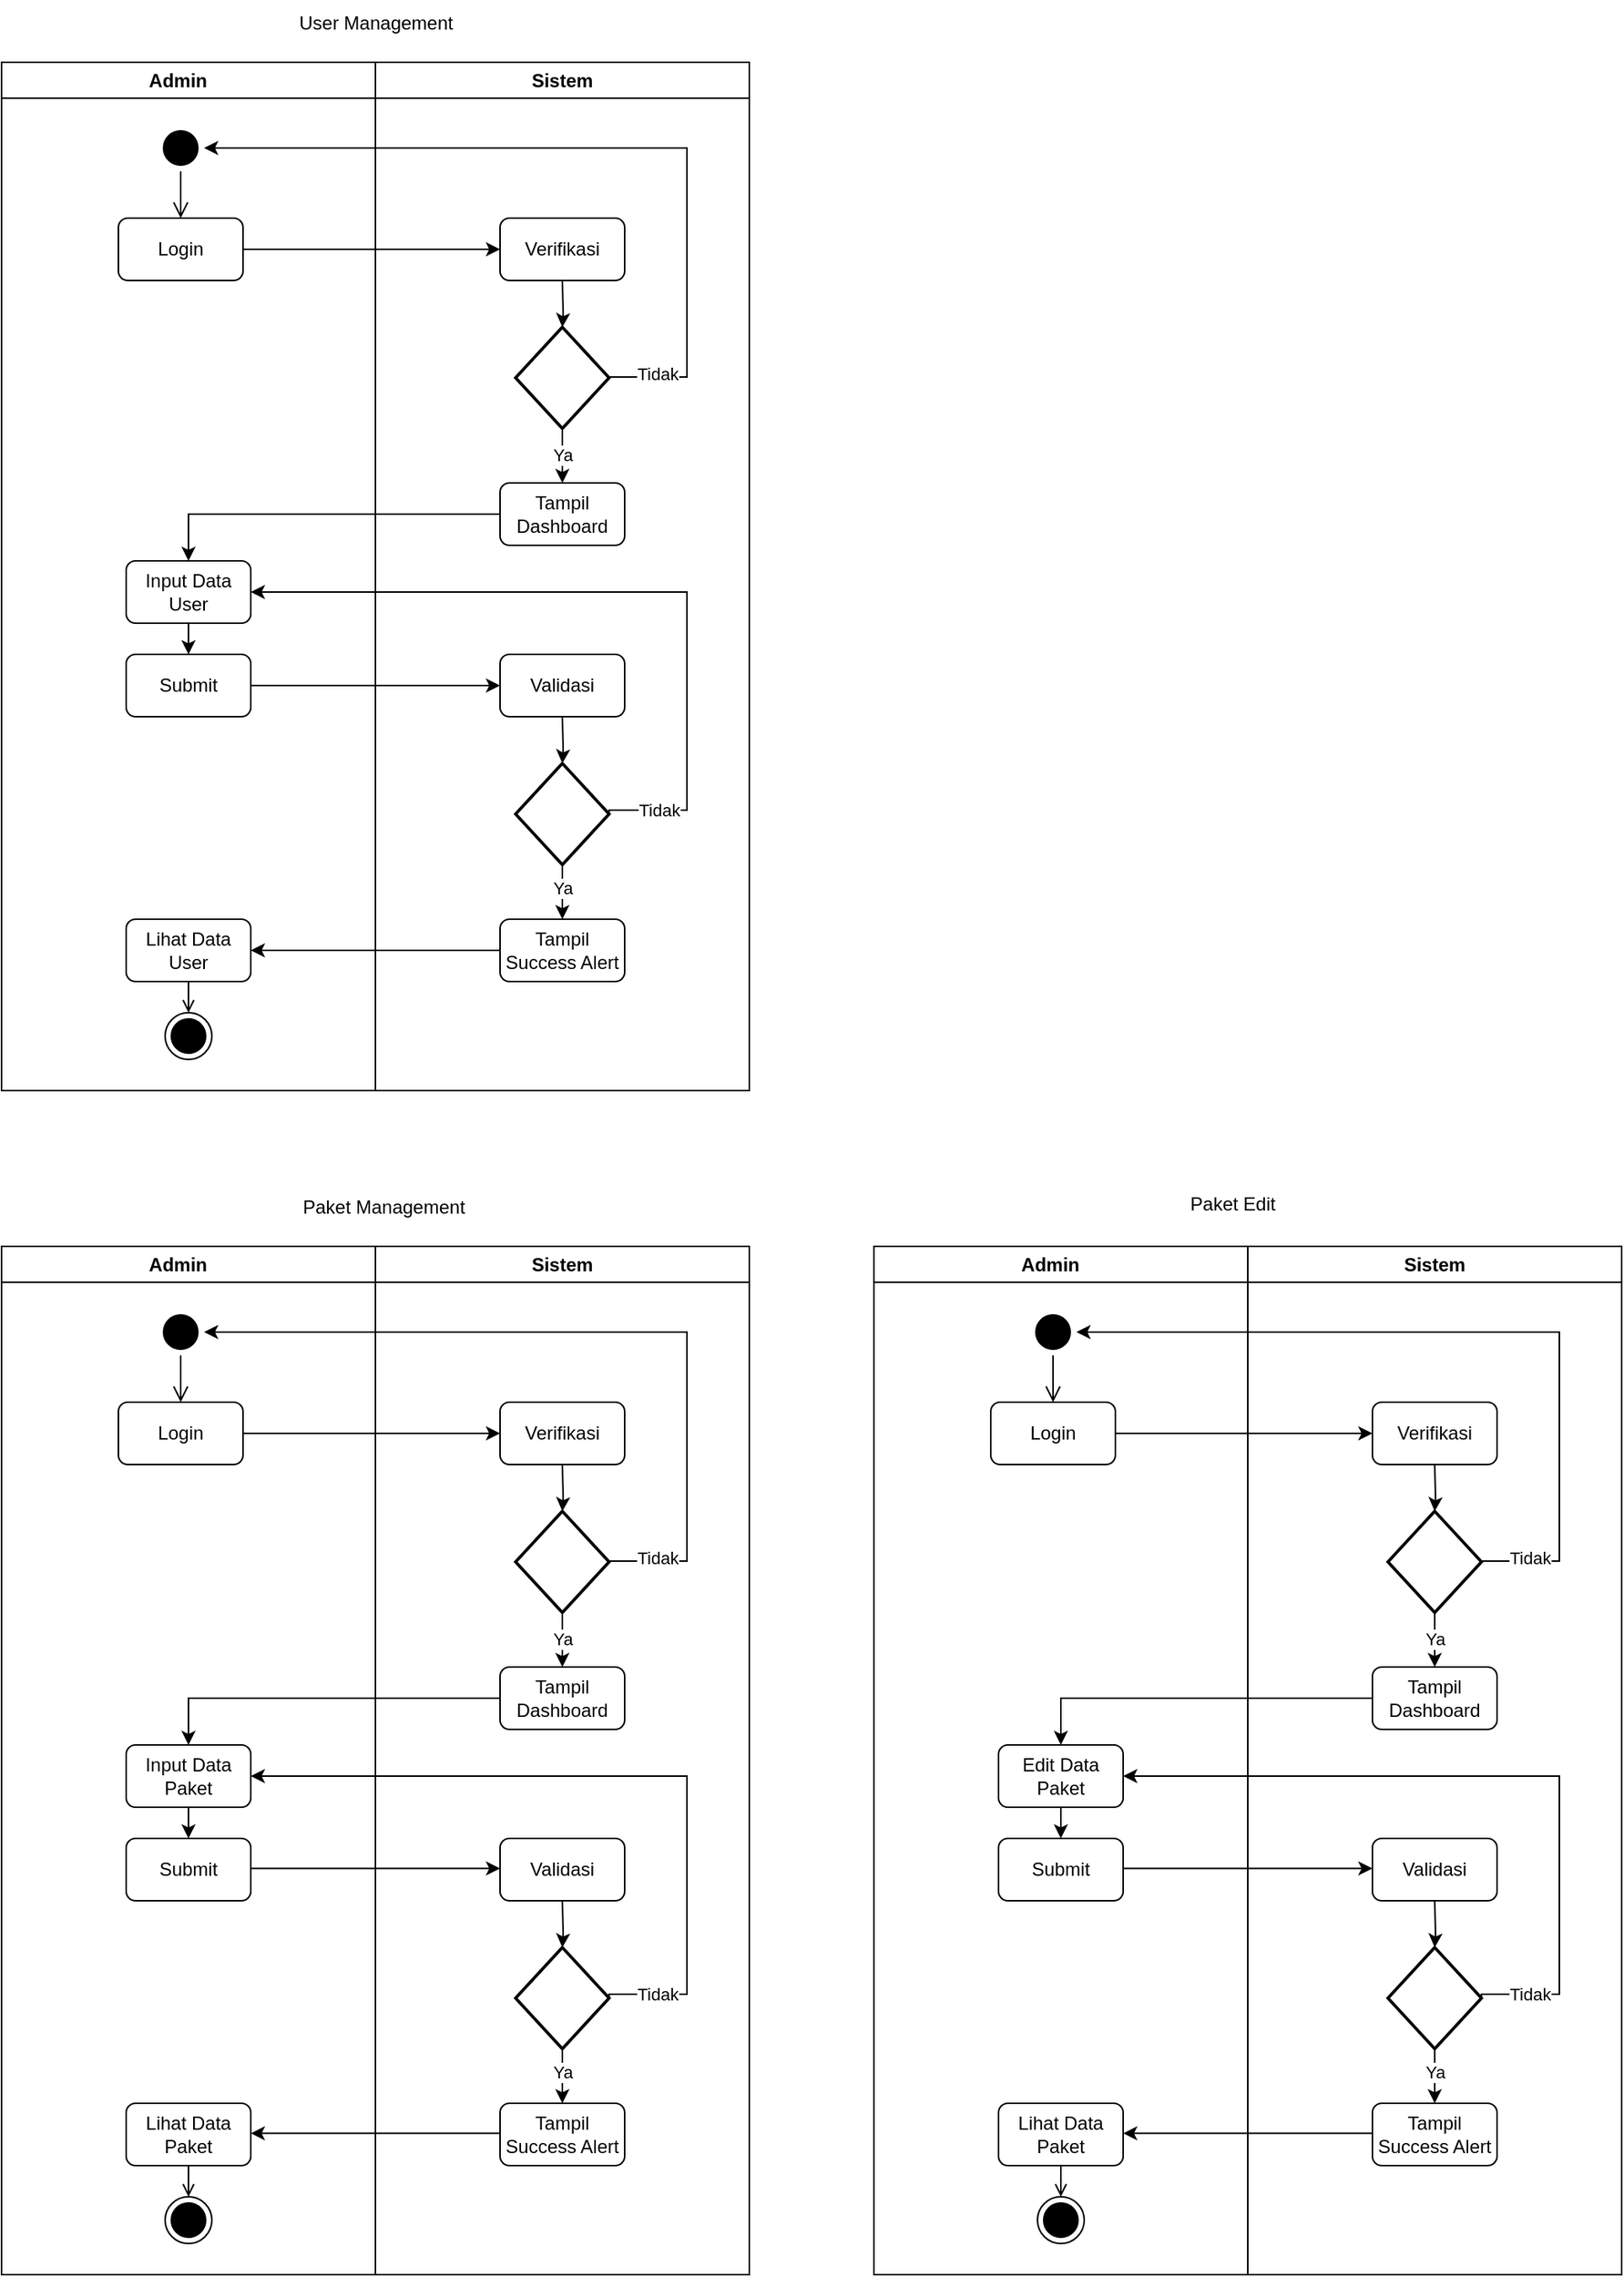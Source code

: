 <mxfile version="21.3.6" type="github">
  <diagram name="Page-1" id="Gzs8lpX1u0B0sLz5hb0p">
    <mxGraphModel dx="1035" dy="659" grid="1" gridSize="10" guides="1" tooltips="1" connect="1" arrows="1" fold="1" page="1" pageScale="1" pageWidth="850" pageHeight="1100" math="0" shadow="0">
      <root>
        <mxCell id="0" />
        <mxCell id="1" parent="0" />
        <mxCell id="qzGoDsKb63InBdpTaLtd-1" value="Admin    " style="swimlane;whiteSpace=wrap" vertex="1" parent="1">
          <mxGeometry x="40" y="120" width="240" height="660" as="geometry" />
        </mxCell>
        <mxCell id="qzGoDsKb63InBdpTaLtd-2" value="" style="ellipse;shape=startState;fillColor=#000000;strokeColor=#000000;" vertex="1" parent="qzGoDsKb63InBdpTaLtd-1">
          <mxGeometry x="100" y="40" width="30" height="30" as="geometry" />
        </mxCell>
        <mxCell id="qzGoDsKb63InBdpTaLtd-3" value="" style="edgeStyle=elbowEdgeStyle;elbow=horizontal;verticalAlign=bottom;endArrow=open;endSize=8;strokeColor=#000000;endFill=1;rounded=0;entryX=0.5;entryY=0;entryDx=0;entryDy=0;entryPerimeter=0;" edge="1" parent="qzGoDsKb63InBdpTaLtd-1" source="qzGoDsKb63InBdpTaLtd-2">
          <mxGeometry x="100" y="40" as="geometry">
            <mxPoint x="115" y="100" as="targetPoint" />
          </mxGeometry>
        </mxCell>
        <mxCell id="qzGoDsKb63InBdpTaLtd-30" value="" style="edgeStyle=orthogonalEdgeStyle;rounded=0;orthogonalLoop=1;jettySize=auto;html=1;" edge="1" parent="qzGoDsKb63InBdpTaLtd-1">
          <mxGeometry relative="1" as="geometry">
            <mxPoint x="120" y="360" as="sourcePoint" />
            <mxPoint x="120" y="380" as="targetPoint" />
          </mxGeometry>
        </mxCell>
        <mxCell id="qzGoDsKb63InBdpTaLtd-12" value="" style="ellipse;shape=endState;fillColor=#000000;strokeColor=#000000;" vertex="1" parent="qzGoDsKb63InBdpTaLtd-1">
          <mxGeometry x="105" y="610" width="30" height="30" as="geometry" />
        </mxCell>
        <mxCell id="qzGoDsKb63InBdpTaLtd-13" value="" style="endArrow=open;strokeColor=#000000;endFill=1;rounded=0;exitX=0.5;exitY=1;exitDx=0;exitDy=0;exitPerimeter=0;" edge="1" parent="qzGoDsKb63InBdpTaLtd-1" target="qzGoDsKb63InBdpTaLtd-12">
          <mxGeometry relative="1" as="geometry">
            <mxPoint x="120" y="590" as="sourcePoint" />
          </mxGeometry>
        </mxCell>
        <mxCell id="qzGoDsKb63InBdpTaLtd-67" value="Login" style="rounded=1;whiteSpace=wrap;html=1;" vertex="1" parent="qzGoDsKb63InBdpTaLtd-1">
          <mxGeometry x="75" y="100" width="80" height="40" as="geometry" />
        </mxCell>
        <mxCell id="qzGoDsKb63InBdpTaLtd-70" value="Input Data User" style="rounded=1;whiteSpace=wrap;html=1;" vertex="1" parent="qzGoDsKb63InBdpTaLtd-1">
          <mxGeometry x="80" y="320" width="80" height="40" as="geometry" />
        </mxCell>
        <mxCell id="qzGoDsKb63InBdpTaLtd-71" value="Submit" style="rounded=1;whiteSpace=wrap;html=1;" vertex="1" parent="qzGoDsKb63InBdpTaLtd-1">
          <mxGeometry x="80" y="380" width="80" height="40" as="geometry" />
        </mxCell>
        <mxCell id="qzGoDsKb63InBdpTaLtd-75" value="Lihat Data User" style="rounded=1;whiteSpace=wrap;html=1;" vertex="1" parent="qzGoDsKb63InBdpTaLtd-1">
          <mxGeometry x="80" y="550" width="80" height="40" as="geometry" />
        </mxCell>
        <mxCell id="qzGoDsKb63InBdpTaLtd-10" value="Sistem" style="swimlane;whiteSpace=wrap;startSize=23;" vertex="1" parent="1">
          <mxGeometry x="280" y="120" width="240" height="660" as="geometry" />
        </mxCell>
        <mxCell id="qzGoDsKb63InBdpTaLtd-20" value="" style="edgeStyle=orthogonalEdgeStyle;rounded=0;orthogonalLoop=1;jettySize=auto;html=1;" edge="1" parent="qzGoDsKb63InBdpTaLtd-10" target="qzGoDsKb63InBdpTaLtd-19">
          <mxGeometry relative="1" as="geometry">
            <mxPoint x="120" y="140" as="sourcePoint" />
          </mxGeometry>
        </mxCell>
        <mxCell id="qzGoDsKb63InBdpTaLtd-26" value="Ya" style="edgeStyle=orthogonalEdgeStyle;rounded=0;orthogonalLoop=1;jettySize=auto;html=1;entryX=0.5;entryY=0;entryDx=0;entryDy=0;" edge="1" parent="qzGoDsKb63InBdpTaLtd-10" source="qzGoDsKb63InBdpTaLtd-19" target="qzGoDsKb63InBdpTaLtd-69">
          <mxGeometry x="0.2" relative="1" as="geometry">
            <mxPoint x="120" y="265" as="targetPoint" />
            <mxPoint as="offset" />
          </mxGeometry>
        </mxCell>
        <mxCell id="qzGoDsKb63InBdpTaLtd-19" value="" style="strokeWidth=2;html=1;shape=mxgraph.flowchart.decision;whiteSpace=wrap;" vertex="1" parent="qzGoDsKb63InBdpTaLtd-10">
          <mxGeometry x="90" y="170" width="60" height="65" as="geometry" />
        </mxCell>
        <mxCell id="qzGoDsKb63InBdpTaLtd-21" value="" style="endArrow=classic;html=1;rounded=0;entryX=1;entryY=0.5;entryDx=0;entryDy=0;" edge="1" parent="qzGoDsKb63InBdpTaLtd-10" target="qzGoDsKb63InBdpTaLtd-2">
          <mxGeometry relative="1" as="geometry">
            <mxPoint x="150" y="202" as="sourcePoint" />
            <mxPoint x="310" y="202" as="targetPoint" />
            <Array as="points">
              <mxPoint x="200" y="202" />
              <mxPoint x="200" y="55" />
            </Array>
          </mxGeometry>
        </mxCell>
        <mxCell id="qzGoDsKb63InBdpTaLtd-22" value="Tidak" style="edgeLabel;resizable=0;html=1;align=center;verticalAlign=middle;" connectable="0" vertex="1" parent="qzGoDsKb63InBdpTaLtd-21">
          <mxGeometry relative="1" as="geometry">
            <mxPoint x="37" y="145" as="offset" />
          </mxGeometry>
        </mxCell>
        <mxCell id="qzGoDsKb63InBdpTaLtd-35" value="" style="edgeStyle=orthogonalEdgeStyle;rounded=0;orthogonalLoop=1;jettySize=auto;html=1;" edge="1" parent="qzGoDsKb63InBdpTaLtd-10" target="qzGoDsKb63InBdpTaLtd-34">
          <mxGeometry relative="1" as="geometry">
            <mxPoint x="120" y="420" as="sourcePoint" />
          </mxGeometry>
        </mxCell>
        <mxCell id="qzGoDsKb63InBdpTaLtd-40" value="Ya" style="edgeStyle=orthogonalEdgeStyle;rounded=0;orthogonalLoop=1;jettySize=auto;html=1;entryX=0.5;entryY=0;entryDx=0;entryDy=0;" edge="1" parent="qzGoDsKb63InBdpTaLtd-10" source="qzGoDsKb63InBdpTaLtd-34" target="qzGoDsKb63InBdpTaLtd-74">
          <mxGeometry x="-0.333" relative="1" as="geometry">
            <mxPoint x="120" y="550" as="targetPoint" />
            <mxPoint as="offset" />
          </mxGeometry>
        </mxCell>
        <mxCell id="qzGoDsKb63InBdpTaLtd-34" value="" style="strokeWidth=2;html=1;shape=mxgraph.flowchart.decision;whiteSpace=wrap;" vertex="1" parent="qzGoDsKb63InBdpTaLtd-10">
          <mxGeometry x="90" y="450" width="60" height="65" as="geometry" />
        </mxCell>
        <mxCell id="qzGoDsKb63InBdpTaLtd-68" value="Verifikasi" style="rounded=1;whiteSpace=wrap;html=1;" vertex="1" parent="qzGoDsKb63InBdpTaLtd-10">
          <mxGeometry x="80" y="100" width="80" height="40" as="geometry" />
        </mxCell>
        <mxCell id="qzGoDsKb63InBdpTaLtd-69" value="Tampil Dashboard" style="rounded=1;whiteSpace=wrap;html=1;" vertex="1" parent="qzGoDsKb63InBdpTaLtd-10">
          <mxGeometry x="80" y="270" width="80" height="40" as="geometry" />
        </mxCell>
        <mxCell id="qzGoDsKb63InBdpTaLtd-73" value="Validasi" style="rounded=1;whiteSpace=wrap;html=1;" vertex="1" parent="qzGoDsKb63InBdpTaLtd-10">
          <mxGeometry x="80" y="380" width="80" height="40" as="geometry" />
        </mxCell>
        <mxCell id="qzGoDsKb63InBdpTaLtd-74" value="Tampil Success Alert" style="rounded=1;whiteSpace=wrap;html=1;" vertex="1" parent="qzGoDsKb63InBdpTaLtd-10">
          <mxGeometry x="80" y="550" width="80" height="40" as="geometry" />
        </mxCell>
        <mxCell id="qzGoDsKb63InBdpTaLtd-18" style="edgeStyle=orthogonalEdgeStyle;rounded=0;orthogonalLoop=1;jettySize=auto;html=1;entryX=0;entryY=0.5;entryDx=0;entryDy=0;exitX=1;exitY=0.5;exitDx=0;exitDy=0;" edge="1" parent="1" source="qzGoDsKb63InBdpTaLtd-67" target="qzGoDsKb63InBdpTaLtd-68">
          <mxGeometry relative="1" as="geometry">
            <mxPoint x="205" y="240" as="sourcePoint" />
            <mxPoint x="350" y="240" as="targetPoint" />
          </mxGeometry>
        </mxCell>
        <mxCell id="qzGoDsKb63InBdpTaLtd-28" style="edgeStyle=orthogonalEdgeStyle;rounded=0;orthogonalLoop=1;jettySize=auto;html=1;entryX=0.5;entryY=0;entryDx=0;entryDy=0;entryPerimeter=0;exitX=0;exitY=0.5;exitDx=0;exitDy=0;" edge="1" parent="1" source="qzGoDsKb63InBdpTaLtd-69">
          <mxGeometry relative="1" as="geometry">
            <mxPoint x="350" y="405" as="sourcePoint" />
            <mxPoint x="160" y="440" as="targetPoint" />
            <Array as="points">
              <mxPoint x="160" y="410" />
            </Array>
          </mxGeometry>
        </mxCell>
        <mxCell id="qzGoDsKb63InBdpTaLtd-32" style="edgeStyle=orthogonalEdgeStyle;rounded=0;orthogonalLoop=1;jettySize=auto;html=1;entryX=0;entryY=0.5;entryDx=0;entryDy=0;exitX=1;exitY=0.5;exitDx=0;exitDy=0;" edge="1" parent="1" source="qzGoDsKb63InBdpTaLtd-71" target="qzGoDsKb63InBdpTaLtd-73">
          <mxGeometry relative="1" as="geometry">
            <mxPoint x="210" y="520" as="sourcePoint" />
            <mxPoint x="348" y="520.48" as="targetPoint" />
          </mxGeometry>
        </mxCell>
        <mxCell id="qzGoDsKb63InBdpTaLtd-33" style="edgeStyle=orthogonalEdgeStyle;rounded=0;orthogonalLoop=1;jettySize=auto;html=1;entryX=1;entryY=0.5;entryDx=0;entryDy=0;exitX=1;exitY=0.5;exitDx=0;exitDy=0;exitPerimeter=0;" edge="1" parent="1" source="qzGoDsKb63InBdpTaLtd-34" target="qzGoDsKb63InBdpTaLtd-70">
          <mxGeometry relative="1" as="geometry">
            <mxPoint x="210" y="460" as="targetPoint" />
            <Array as="points">
              <mxPoint x="430" y="600" />
              <mxPoint x="480" y="600" />
              <mxPoint x="480" y="460" />
            </Array>
          </mxGeometry>
        </mxCell>
        <mxCell id="qzGoDsKb63InBdpTaLtd-36" value="Tidak" style="edgeLabel;html=1;align=center;verticalAlign=middle;resizable=0;points=[];" vertex="1" connectable="0" parent="qzGoDsKb63InBdpTaLtd-33">
          <mxGeometry x="-0.827" relative="1" as="geometry">
            <mxPoint x="-7" as="offset" />
          </mxGeometry>
        </mxCell>
        <mxCell id="qzGoDsKb63InBdpTaLtd-42" value="" style="edgeStyle=orthogonalEdgeStyle;rounded=0;orthogonalLoop=1;jettySize=auto;html=1;exitX=0;exitY=0.5;exitDx=0;exitDy=0;entryX=1;entryY=0.5;entryDx=0;entryDy=0;" edge="1" parent="1" source="qzGoDsKb63InBdpTaLtd-74" target="qzGoDsKb63InBdpTaLtd-75">
          <mxGeometry relative="1" as="geometry">
            <mxPoint x="350" y="690" as="sourcePoint" />
            <mxPoint x="210" y="690" as="targetPoint" />
          </mxGeometry>
        </mxCell>
        <mxCell id="qzGoDsKb63InBdpTaLtd-76" value="Admin    " style="swimlane;whiteSpace=wrap" vertex="1" parent="1">
          <mxGeometry x="40" y="880" width="240" height="660" as="geometry" />
        </mxCell>
        <mxCell id="qzGoDsKb63InBdpTaLtd-77" value="" style="ellipse;shape=startState;fillColor=#000000;strokeColor=#000000;" vertex="1" parent="qzGoDsKb63InBdpTaLtd-76">
          <mxGeometry x="100" y="40" width="30" height="30" as="geometry" />
        </mxCell>
        <mxCell id="qzGoDsKb63InBdpTaLtd-78" value="" style="edgeStyle=elbowEdgeStyle;elbow=horizontal;verticalAlign=bottom;endArrow=open;endSize=8;strokeColor=#000000;endFill=1;rounded=0;entryX=0.5;entryY=0;entryDx=0;entryDy=0;entryPerimeter=0;" edge="1" parent="qzGoDsKb63InBdpTaLtd-76" source="qzGoDsKb63InBdpTaLtd-77">
          <mxGeometry x="100" y="40" as="geometry">
            <mxPoint x="115" y="100" as="targetPoint" />
          </mxGeometry>
        </mxCell>
        <mxCell id="qzGoDsKb63InBdpTaLtd-79" value="" style="edgeStyle=orthogonalEdgeStyle;rounded=0;orthogonalLoop=1;jettySize=auto;html=1;" edge="1" parent="qzGoDsKb63InBdpTaLtd-76">
          <mxGeometry relative="1" as="geometry">
            <mxPoint x="120" y="360" as="sourcePoint" />
            <mxPoint x="120" y="380" as="targetPoint" />
          </mxGeometry>
        </mxCell>
        <mxCell id="qzGoDsKb63InBdpTaLtd-80" value="" style="ellipse;shape=endState;fillColor=#000000;strokeColor=#000000;" vertex="1" parent="qzGoDsKb63InBdpTaLtd-76">
          <mxGeometry x="105" y="610" width="30" height="30" as="geometry" />
        </mxCell>
        <mxCell id="qzGoDsKb63InBdpTaLtd-81" value="" style="endArrow=open;strokeColor=#000000;endFill=1;rounded=0;exitX=0.5;exitY=1;exitDx=0;exitDy=0;exitPerimeter=0;" edge="1" parent="qzGoDsKb63InBdpTaLtd-76" target="qzGoDsKb63InBdpTaLtd-80">
          <mxGeometry relative="1" as="geometry">
            <mxPoint x="120" y="590" as="sourcePoint" />
          </mxGeometry>
        </mxCell>
        <mxCell id="qzGoDsKb63InBdpTaLtd-82" value="Login" style="rounded=1;whiteSpace=wrap;html=1;" vertex="1" parent="qzGoDsKb63InBdpTaLtd-76">
          <mxGeometry x="75" y="100" width="80" height="40" as="geometry" />
        </mxCell>
        <mxCell id="qzGoDsKb63InBdpTaLtd-83" value="Input Data Paket" style="rounded=1;whiteSpace=wrap;html=1;" vertex="1" parent="qzGoDsKb63InBdpTaLtd-76">
          <mxGeometry x="80" y="320" width="80" height="40" as="geometry" />
        </mxCell>
        <mxCell id="qzGoDsKb63InBdpTaLtd-84" value="Submit" style="rounded=1;whiteSpace=wrap;html=1;" vertex="1" parent="qzGoDsKb63InBdpTaLtd-76">
          <mxGeometry x="80" y="380" width="80" height="40" as="geometry" />
        </mxCell>
        <mxCell id="qzGoDsKb63InBdpTaLtd-85" value="Lihat Data Paket" style="rounded=1;whiteSpace=wrap;html=1;" vertex="1" parent="qzGoDsKb63InBdpTaLtd-76">
          <mxGeometry x="80" y="550" width="80" height="40" as="geometry" />
        </mxCell>
        <mxCell id="qzGoDsKb63InBdpTaLtd-86" value="Sistem" style="swimlane;whiteSpace=wrap;startSize=23;" vertex="1" parent="1">
          <mxGeometry x="280" y="880" width="240" height="660" as="geometry" />
        </mxCell>
        <mxCell id="qzGoDsKb63InBdpTaLtd-87" value="" style="edgeStyle=orthogonalEdgeStyle;rounded=0;orthogonalLoop=1;jettySize=auto;html=1;" edge="1" parent="qzGoDsKb63InBdpTaLtd-86" target="qzGoDsKb63InBdpTaLtd-89">
          <mxGeometry relative="1" as="geometry">
            <mxPoint x="120" y="140" as="sourcePoint" />
          </mxGeometry>
        </mxCell>
        <mxCell id="qzGoDsKb63InBdpTaLtd-88" value="Ya" style="edgeStyle=orthogonalEdgeStyle;rounded=0;orthogonalLoop=1;jettySize=auto;html=1;entryX=0.5;entryY=0;entryDx=0;entryDy=0;" edge="1" parent="qzGoDsKb63InBdpTaLtd-86" source="qzGoDsKb63InBdpTaLtd-89" target="qzGoDsKb63InBdpTaLtd-96">
          <mxGeometry x="0.2" relative="1" as="geometry">
            <mxPoint x="120" y="265" as="targetPoint" />
            <mxPoint as="offset" />
          </mxGeometry>
        </mxCell>
        <mxCell id="qzGoDsKb63InBdpTaLtd-89" value="" style="strokeWidth=2;html=1;shape=mxgraph.flowchart.decision;whiteSpace=wrap;" vertex="1" parent="qzGoDsKb63InBdpTaLtd-86">
          <mxGeometry x="90" y="170" width="60" height="65" as="geometry" />
        </mxCell>
        <mxCell id="qzGoDsKb63InBdpTaLtd-90" value="" style="endArrow=classic;html=1;rounded=0;entryX=1;entryY=0.5;entryDx=0;entryDy=0;" edge="1" parent="qzGoDsKb63InBdpTaLtd-86" target="qzGoDsKb63InBdpTaLtd-77">
          <mxGeometry relative="1" as="geometry">
            <mxPoint x="150" y="202" as="sourcePoint" />
            <mxPoint x="310" y="202" as="targetPoint" />
            <Array as="points">
              <mxPoint x="200" y="202" />
              <mxPoint x="200" y="55" />
            </Array>
          </mxGeometry>
        </mxCell>
        <mxCell id="qzGoDsKb63InBdpTaLtd-91" value="Tidak" style="edgeLabel;resizable=0;html=1;align=center;verticalAlign=middle;" connectable="0" vertex="1" parent="qzGoDsKb63InBdpTaLtd-90">
          <mxGeometry relative="1" as="geometry">
            <mxPoint x="37" y="145" as="offset" />
          </mxGeometry>
        </mxCell>
        <mxCell id="qzGoDsKb63InBdpTaLtd-92" value="" style="edgeStyle=orthogonalEdgeStyle;rounded=0;orthogonalLoop=1;jettySize=auto;html=1;" edge="1" parent="qzGoDsKb63InBdpTaLtd-86" target="qzGoDsKb63InBdpTaLtd-94">
          <mxGeometry relative="1" as="geometry">
            <mxPoint x="120" y="420" as="sourcePoint" />
          </mxGeometry>
        </mxCell>
        <mxCell id="qzGoDsKb63InBdpTaLtd-93" value="Ya" style="edgeStyle=orthogonalEdgeStyle;rounded=0;orthogonalLoop=1;jettySize=auto;html=1;entryX=0.5;entryY=0;entryDx=0;entryDy=0;" edge="1" parent="qzGoDsKb63InBdpTaLtd-86" source="qzGoDsKb63InBdpTaLtd-94" target="qzGoDsKb63InBdpTaLtd-98">
          <mxGeometry x="-0.333" relative="1" as="geometry">
            <mxPoint x="120" y="550" as="targetPoint" />
            <mxPoint as="offset" />
          </mxGeometry>
        </mxCell>
        <mxCell id="qzGoDsKb63InBdpTaLtd-94" value="" style="strokeWidth=2;html=1;shape=mxgraph.flowchart.decision;whiteSpace=wrap;" vertex="1" parent="qzGoDsKb63InBdpTaLtd-86">
          <mxGeometry x="90" y="450" width="60" height="65" as="geometry" />
        </mxCell>
        <mxCell id="qzGoDsKb63InBdpTaLtd-95" value="Verifikasi" style="rounded=1;whiteSpace=wrap;html=1;" vertex="1" parent="qzGoDsKb63InBdpTaLtd-86">
          <mxGeometry x="80" y="100" width="80" height="40" as="geometry" />
        </mxCell>
        <mxCell id="qzGoDsKb63InBdpTaLtd-96" value="Tampil Dashboard" style="rounded=1;whiteSpace=wrap;html=1;" vertex="1" parent="qzGoDsKb63InBdpTaLtd-86">
          <mxGeometry x="80" y="270" width="80" height="40" as="geometry" />
        </mxCell>
        <mxCell id="qzGoDsKb63InBdpTaLtd-97" value="Validasi" style="rounded=1;whiteSpace=wrap;html=1;" vertex="1" parent="qzGoDsKb63InBdpTaLtd-86">
          <mxGeometry x="80" y="380" width="80" height="40" as="geometry" />
        </mxCell>
        <mxCell id="qzGoDsKb63InBdpTaLtd-98" value="Tampil Success Alert" style="rounded=1;whiteSpace=wrap;html=1;" vertex="1" parent="qzGoDsKb63InBdpTaLtd-86">
          <mxGeometry x="80" y="550" width="80" height="40" as="geometry" />
        </mxCell>
        <mxCell id="qzGoDsKb63InBdpTaLtd-101" style="edgeStyle=orthogonalEdgeStyle;rounded=0;orthogonalLoop=1;jettySize=auto;html=1;entryX=1;entryY=0.5;entryDx=0;entryDy=0;exitX=1;exitY=0.5;exitDx=0;exitDy=0;exitPerimeter=0;" edge="1" parent="qzGoDsKb63InBdpTaLtd-86">
          <mxGeometry relative="1" as="geometry">
            <mxPoint x="150" y="483" as="sourcePoint" />
            <mxPoint x="-80" y="340" as="targetPoint" />
            <Array as="points">
              <mxPoint x="150" y="480" />
              <mxPoint x="200" y="480" />
              <mxPoint x="200" y="340" />
            </Array>
          </mxGeometry>
        </mxCell>
        <mxCell id="qzGoDsKb63InBdpTaLtd-102" value="Tidak" style="edgeLabel;html=1;align=center;verticalAlign=middle;resizable=0;points=[];" vertex="1" connectable="0" parent="qzGoDsKb63InBdpTaLtd-101">
          <mxGeometry x="-0.827" relative="1" as="geometry">
            <mxPoint x="-7" as="offset" />
          </mxGeometry>
        </mxCell>
        <mxCell id="qzGoDsKb63InBdpTaLtd-117" style="edgeStyle=orthogonalEdgeStyle;rounded=0;orthogonalLoop=1;jettySize=auto;html=1;entryX=0;entryY=0.5;entryDx=0;entryDy=0;exitX=1;exitY=0.5;exitDx=0;exitDy=0;" edge="1" parent="qzGoDsKb63InBdpTaLtd-86">
          <mxGeometry relative="1" as="geometry">
            <mxPoint x="-80" y="399.29" as="sourcePoint" />
            <mxPoint x="80" y="399.29" as="targetPoint" />
          </mxGeometry>
        </mxCell>
        <mxCell id="qzGoDsKb63InBdpTaLtd-118" value="" style="edgeStyle=orthogonalEdgeStyle;rounded=0;orthogonalLoop=1;jettySize=auto;html=1;exitX=0;exitY=0.5;exitDx=0;exitDy=0;entryX=1;entryY=0.5;entryDx=0;entryDy=0;" edge="1" parent="qzGoDsKb63InBdpTaLtd-86">
          <mxGeometry relative="1" as="geometry">
            <mxPoint x="80" y="569.29" as="sourcePoint" />
            <mxPoint x="-80" y="569.29" as="targetPoint" />
          </mxGeometry>
        </mxCell>
        <mxCell id="qzGoDsKb63InBdpTaLtd-99" value="User Management" style="text;html=1;align=center;verticalAlign=middle;resizable=0;points=[];autosize=1;strokeColor=none;fillColor=none;" vertex="1" parent="1">
          <mxGeometry x="220" y="80" width="120" height="30" as="geometry" />
        </mxCell>
        <mxCell id="qzGoDsKb63InBdpTaLtd-100" style="edgeStyle=orthogonalEdgeStyle;rounded=0;orthogonalLoop=1;jettySize=auto;html=1;entryX=0.5;entryY=0;entryDx=0;entryDy=0;" edge="1" parent="1" source="qzGoDsKb63InBdpTaLtd-96" target="qzGoDsKb63InBdpTaLtd-83">
          <mxGeometry relative="1" as="geometry" />
        </mxCell>
        <mxCell id="qzGoDsKb63InBdpTaLtd-119" value="Paket Management" style="text;html=1;align=center;verticalAlign=middle;resizable=0;points=[];autosize=1;strokeColor=none;fillColor=none;" vertex="1" parent="1">
          <mxGeometry x="220" y="840" width="130" height="30" as="geometry" />
        </mxCell>
        <mxCell id="qzGoDsKb63InBdpTaLtd-120" style="edgeStyle=orthogonalEdgeStyle;rounded=0;orthogonalLoop=1;jettySize=auto;html=1;entryX=0;entryY=0.5;entryDx=0;entryDy=0;" edge="1" parent="1" source="qzGoDsKb63InBdpTaLtd-82" target="qzGoDsKb63InBdpTaLtd-95">
          <mxGeometry relative="1" as="geometry" />
        </mxCell>
        <mxCell id="qzGoDsKb63InBdpTaLtd-121" value="Admin    " style="swimlane;whiteSpace=wrap" vertex="1" parent="1">
          <mxGeometry x="600" y="880" width="240" height="660" as="geometry" />
        </mxCell>
        <mxCell id="qzGoDsKb63InBdpTaLtd-122" value="" style="ellipse;shape=startState;fillColor=#000000;strokeColor=#000000;" vertex="1" parent="qzGoDsKb63InBdpTaLtd-121">
          <mxGeometry x="100" y="40" width="30" height="30" as="geometry" />
        </mxCell>
        <mxCell id="qzGoDsKb63InBdpTaLtd-123" value="" style="edgeStyle=elbowEdgeStyle;elbow=horizontal;verticalAlign=bottom;endArrow=open;endSize=8;strokeColor=#000000;endFill=1;rounded=0;entryX=0.5;entryY=0;entryDx=0;entryDy=0;entryPerimeter=0;" edge="1" parent="qzGoDsKb63InBdpTaLtd-121" source="qzGoDsKb63InBdpTaLtd-122">
          <mxGeometry x="100" y="40" as="geometry">
            <mxPoint x="115" y="100" as="targetPoint" />
          </mxGeometry>
        </mxCell>
        <mxCell id="qzGoDsKb63InBdpTaLtd-124" value="" style="edgeStyle=orthogonalEdgeStyle;rounded=0;orthogonalLoop=1;jettySize=auto;html=1;" edge="1" parent="qzGoDsKb63InBdpTaLtd-121">
          <mxGeometry relative="1" as="geometry">
            <mxPoint x="120" y="360" as="sourcePoint" />
            <mxPoint x="120" y="380" as="targetPoint" />
          </mxGeometry>
        </mxCell>
        <mxCell id="qzGoDsKb63InBdpTaLtd-125" value="" style="ellipse;shape=endState;fillColor=#000000;strokeColor=#000000;" vertex="1" parent="qzGoDsKb63InBdpTaLtd-121">
          <mxGeometry x="105" y="610" width="30" height="30" as="geometry" />
        </mxCell>
        <mxCell id="qzGoDsKb63InBdpTaLtd-126" value="" style="endArrow=open;strokeColor=#000000;endFill=1;rounded=0;exitX=0.5;exitY=1;exitDx=0;exitDy=0;exitPerimeter=0;" edge="1" parent="qzGoDsKb63InBdpTaLtd-121" target="qzGoDsKb63InBdpTaLtd-125">
          <mxGeometry relative="1" as="geometry">
            <mxPoint x="120" y="590" as="sourcePoint" />
          </mxGeometry>
        </mxCell>
        <mxCell id="qzGoDsKb63InBdpTaLtd-127" value="Login" style="rounded=1;whiteSpace=wrap;html=1;" vertex="1" parent="qzGoDsKb63InBdpTaLtd-121">
          <mxGeometry x="75" y="100" width="80" height="40" as="geometry" />
        </mxCell>
        <mxCell id="qzGoDsKb63InBdpTaLtd-128" value="Edit Data Paket" style="rounded=1;whiteSpace=wrap;html=1;" vertex="1" parent="qzGoDsKb63InBdpTaLtd-121">
          <mxGeometry x="80" y="320" width="80" height="40" as="geometry" />
        </mxCell>
        <mxCell id="qzGoDsKb63InBdpTaLtd-129" value="Submit" style="rounded=1;whiteSpace=wrap;html=1;" vertex="1" parent="qzGoDsKb63InBdpTaLtd-121">
          <mxGeometry x="80" y="380" width="80" height="40" as="geometry" />
        </mxCell>
        <mxCell id="qzGoDsKb63InBdpTaLtd-130" value="Lihat Data Paket" style="rounded=1;whiteSpace=wrap;html=1;" vertex="1" parent="qzGoDsKb63InBdpTaLtd-121">
          <mxGeometry x="80" y="550" width="80" height="40" as="geometry" />
        </mxCell>
        <mxCell id="qzGoDsKb63InBdpTaLtd-131" value="Sistem" style="swimlane;whiteSpace=wrap;startSize=23;" vertex="1" parent="1">
          <mxGeometry x="840" y="880" width="240" height="660" as="geometry" />
        </mxCell>
        <mxCell id="qzGoDsKb63InBdpTaLtd-132" value="" style="edgeStyle=orthogonalEdgeStyle;rounded=0;orthogonalLoop=1;jettySize=auto;html=1;" edge="1" parent="qzGoDsKb63InBdpTaLtd-131" target="qzGoDsKb63InBdpTaLtd-134">
          <mxGeometry relative="1" as="geometry">
            <mxPoint x="120" y="140" as="sourcePoint" />
          </mxGeometry>
        </mxCell>
        <mxCell id="qzGoDsKb63InBdpTaLtd-133" value="Ya" style="edgeStyle=orthogonalEdgeStyle;rounded=0;orthogonalLoop=1;jettySize=auto;html=1;entryX=0.5;entryY=0;entryDx=0;entryDy=0;" edge="1" parent="qzGoDsKb63InBdpTaLtd-131" source="qzGoDsKb63InBdpTaLtd-134" target="qzGoDsKb63InBdpTaLtd-141">
          <mxGeometry x="0.2" relative="1" as="geometry">
            <mxPoint x="120" y="265" as="targetPoint" />
            <mxPoint as="offset" />
          </mxGeometry>
        </mxCell>
        <mxCell id="qzGoDsKb63InBdpTaLtd-134" value="" style="strokeWidth=2;html=1;shape=mxgraph.flowchart.decision;whiteSpace=wrap;" vertex="1" parent="qzGoDsKb63InBdpTaLtd-131">
          <mxGeometry x="90" y="170" width="60" height="65" as="geometry" />
        </mxCell>
        <mxCell id="qzGoDsKb63InBdpTaLtd-135" value="" style="endArrow=classic;html=1;rounded=0;entryX=1;entryY=0.5;entryDx=0;entryDy=0;" edge="1" parent="qzGoDsKb63InBdpTaLtd-131" target="qzGoDsKb63InBdpTaLtd-122">
          <mxGeometry relative="1" as="geometry">
            <mxPoint x="150" y="202" as="sourcePoint" />
            <mxPoint x="310" y="202" as="targetPoint" />
            <Array as="points">
              <mxPoint x="200" y="202" />
              <mxPoint x="200" y="55" />
            </Array>
          </mxGeometry>
        </mxCell>
        <mxCell id="qzGoDsKb63InBdpTaLtd-136" value="Tidak" style="edgeLabel;resizable=0;html=1;align=center;verticalAlign=middle;" connectable="0" vertex="1" parent="qzGoDsKb63InBdpTaLtd-135">
          <mxGeometry relative="1" as="geometry">
            <mxPoint x="37" y="145" as="offset" />
          </mxGeometry>
        </mxCell>
        <mxCell id="qzGoDsKb63InBdpTaLtd-137" value="" style="edgeStyle=orthogonalEdgeStyle;rounded=0;orthogonalLoop=1;jettySize=auto;html=1;" edge="1" parent="qzGoDsKb63InBdpTaLtd-131" target="qzGoDsKb63InBdpTaLtd-139">
          <mxGeometry relative="1" as="geometry">
            <mxPoint x="120" y="420" as="sourcePoint" />
          </mxGeometry>
        </mxCell>
        <mxCell id="qzGoDsKb63InBdpTaLtd-138" value="Ya" style="edgeStyle=orthogonalEdgeStyle;rounded=0;orthogonalLoop=1;jettySize=auto;html=1;entryX=0.5;entryY=0;entryDx=0;entryDy=0;" edge="1" parent="qzGoDsKb63InBdpTaLtd-131" source="qzGoDsKb63InBdpTaLtd-139" target="qzGoDsKb63InBdpTaLtd-143">
          <mxGeometry x="-0.333" relative="1" as="geometry">
            <mxPoint x="120" y="550" as="targetPoint" />
            <mxPoint as="offset" />
          </mxGeometry>
        </mxCell>
        <mxCell id="qzGoDsKb63InBdpTaLtd-139" value="" style="strokeWidth=2;html=1;shape=mxgraph.flowchart.decision;whiteSpace=wrap;" vertex="1" parent="qzGoDsKb63InBdpTaLtd-131">
          <mxGeometry x="90" y="450" width="60" height="65" as="geometry" />
        </mxCell>
        <mxCell id="qzGoDsKb63InBdpTaLtd-140" value="Verifikasi" style="rounded=1;whiteSpace=wrap;html=1;" vertex="1" parent="qzGoDsKb63InBdpTaLtd-131">
          <mxGeometry x="80" y="100" width="80" height="40" as="geometry" />
        </mxCell>
        <mxCell id="qzGoDsKb63InBdpTaLtd-141" value="Tampil Dashboard" style="rounded=1;whiteSpace=wrap;html=1;" vertex="1" parent="qzGoDsKb63InBdpTaLtd-131">
          <mxGeometry x="80" y="270" width="80" height="40" as="geometry" />
        </mxCell>
        <mxCell id="qzGoDsKb63InBdpTaLtd-142" value="Validasi" style="rounded=1;whiteSpace=wrap;html=1;" vertex="1" parent="qzGoDsKb63InBdpTaLtd-131">
          <mxGeometry x="80" y="380" width="80" height="40" as="geometry" />
        </mxCell>
        <mxCell id="qzGoDsKb63InBdpTaLtd-143" value="Tampil Success Alert" style="rounded=1;whiteSpace=wrap;html=1;" vertex="1" parent="qzGoDsKb63InBdpTaLtd-131">
          <mxGeometry x="80" y="550" width="80" height="40" as="geometry" />
        </mxCell>
        <mxCell id="qzGoDsKb63InBdpTaLtd-144" style="edgeStyle=orthogonalEdgeStyle;rounded=0;orthogonalLoop=1;jettySize=auto;html=1;entryX=1;entryY=0.5;entryDx=0;entryDy=0;exitX=1;exitY=0.5;exitDx=0;exitDy=0;exitPerimeter=0;" edge="1" parent="qzGoDsKb63InBdpTaLtd-131">
          <mxGeometry relative="1" as="geometry">
            <mxPoint x="150" y="483" as="sourcePoint" />
            <mxPoint x="-80" y="340" as="targetPoint" />
            <Array as="points">
              <mxPoint x="150" y="480" />
              <mxPoint x="200" y="480" />
              <mxPoint x="200" y="340" />
            </Array>
          </mxGeometry>
        </mxCell>
        <mxCell id="qzGoDsKb63InBdpTaLtd-145" value="Tidak" style="edgeLabel;html=1;align=center;verticalAlign=middle;resizable=0;points=[];" vertex="1" connectable="0" parent="qzGoDsKb63InBdpTaLtd-144">
          <mxGeometry x="-0.827" relative="1" as="geometry">
            <mxPoint x="-7" as="offset" />
          </mxGeometry>
        </mxCell>
        <mxCell id="qzGoDsKb63InBdpTaLtd-146" style="edgeStyle=orthogonalEdgeStyle;rounded=0;orthogonalLoop=1;jettySize=auto;html=1;entryX=0;entryY=0.5;entryDx=0;entryDy=0;exitX=1;exitY=0.5;exitDx=0;exitDy=0;" edge="1" parent="qzGoDsKb63InBdpTaLtd-131">
          <mxGeometry relative="1" as="geometry">
            <mxPoint x="-80" y="399.29" as="sourcePoint" />
            <mxPoint x="80" y="399.29" as="targetPoint" />
          </mxGeometry>
        </mxCell>
        <mxCell id="qzGoDsKb63InBdpTaLtd-147" value="" style="edgeStyle=orthogonalEdgeStyle;rounded=0;orthogonalLoop=1;jettySize=auto;html=1;exitX=0;exitY=0.5;exitDx=0;exitDy=0;entryX=1;entryY=0.5;entryDx=0;entryDy=0;" edge="1" parent="qzGoDsKb63InBdpTaLtd-131">
          <mxGeometry relative="1" as="geometry">
            <mxPoint x="80" y="569.29" as="sourcePoint" />
            <mxPoint x="-80" y="569.29" as="targetPoint" />
          </mxGeometry>
        </mxCell>
        <mxCell id="qzGoDsKb63InBdpTaLtd-148" style="edgeStyle=orthogonalEdgeStyle;rounded=0;orthogonalLoop=1;jettySize=auto;html=1;entryX=0.5;entryY=0;entryDx=0;entryDy=0;" edge="1" source="qzGoDsKb63InBdpTaLtd-141" target="qzGoDsKb63InBdpTaLtd-128" parent="1">
          <mxGeometry relative="1" as="geometry" />
        </mxCell>
        <mxCell id="qzGoDsKb63InBdpTaLtd-149" style="edgeStyle=orthogonalEdgeStyle;rounded=0;orthogonalLoop=1;jettySize=auto;html=1;entryX=0;entryY=0.5;entryDx=0;entryDy=0;" edge="1" source="qzGoDsKb63InBdpTaLtd-127" target="qzGoDsKb63InBdpTaLtd-140" parent="1">
          <mxGeometry relative="1" as="geometry" />
        </mxCell>
        <mxCell id="qzGoDsKb63InBdpTaLtd-150" value="Paket Edit" style="text;html=1;align=center;verticalAlign=middle;resizable=0;points=[];autosize=1;strokeColor=none;fillColor=none;" vertex="1" parent="1">
          <mxGeometry x="790" y="838" width="80" height="30" as="geometry" />
        </mxCell>
      </root>
    </mxGraphModel>
  </diagram>
</mxfile>
